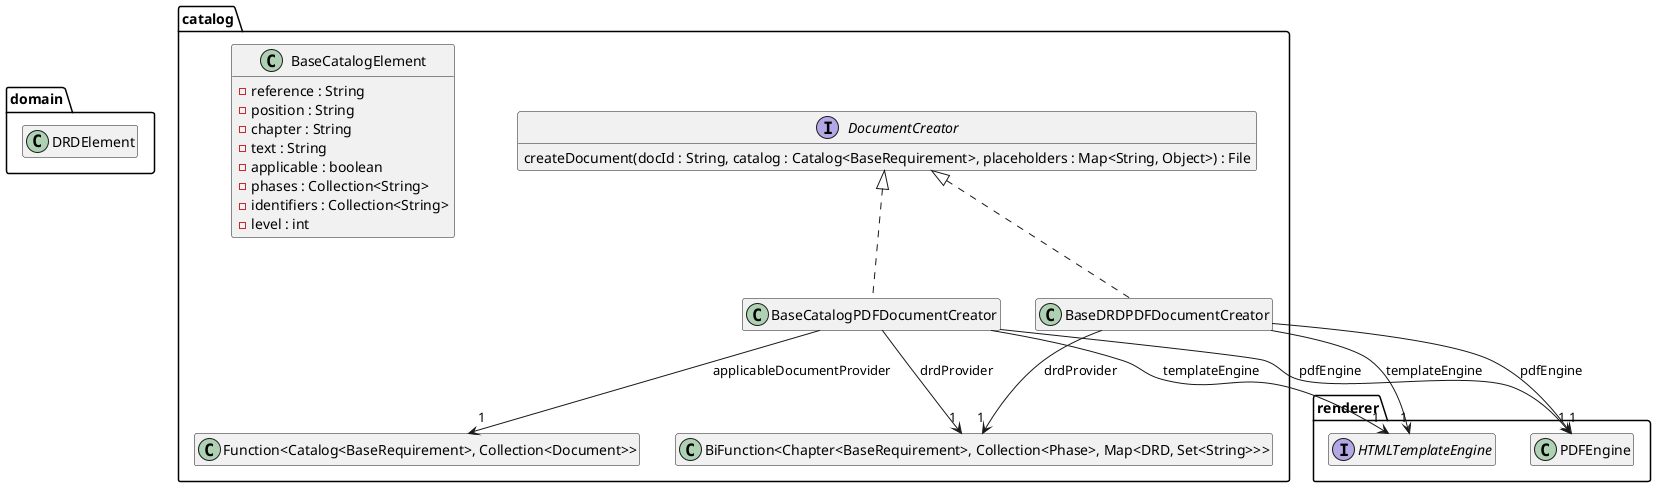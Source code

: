 @startuml Ebene3.png
hide empty members

package domain {
    class DRDElement
}

package renderer {
    interface HTMLTemplateEngine
    class PDFEngine
}

package catalog {

    interface DocumentCreator {
        createDocument(docId : String, catalog : Catalog<BaseRequirement>, placeholders : Map<String, Object>) : File
    }

    class BaseCatalogElement {
        -reference : String
        -position : String
        -chapter : String
        -text : String
        -applicable : boolean
        -phases : Collection<String>
        -identifiers : Collection<String>
        -level : int
    }

    class BaseCatalogPDFDocumentCreator {
    }
    DocumentCreator <|.. BaseCatalogPDFDocumentCreator
    BaseCatalogPDFDocumentCreator --> "1" "Function<Catalog<BaseRequirement>, Collection<Document>>" :  applicableDocumentProvider
    BaseCatalogPDFDocumentCreator --> "1" "BiFunction<Chapter<BaseRequirement>, Collection<Phase>, Map<DRD, Set<String>>>" : drdProvider
    BaseCatalogPDFDocumentCreator --> "1" HTMLTemplateEngine : templateEngine
    BaseCatalogPDFDocumentCreator --> "1" PDFEngine : pdfEngine

     class BaseDRDPDFDocumentCreator {
     }
     DocumentCreator <|.. BaseDRDPDFDocumentCreator
     BaseDRDPDFDocumentCreator --> "1" "BiFunction<Chapter<BaseRequirement>, Collection<Phase>, Map<DRD, Set<String>>>" : drdProvider
     BaseDRDPDFDocumentCreator --> "1" HTMLTemplateEngine : templateEngine
     BaseDRDPDFDocumentCreator --> "1" PDFEngine : pdfEngine

}
@enduml
